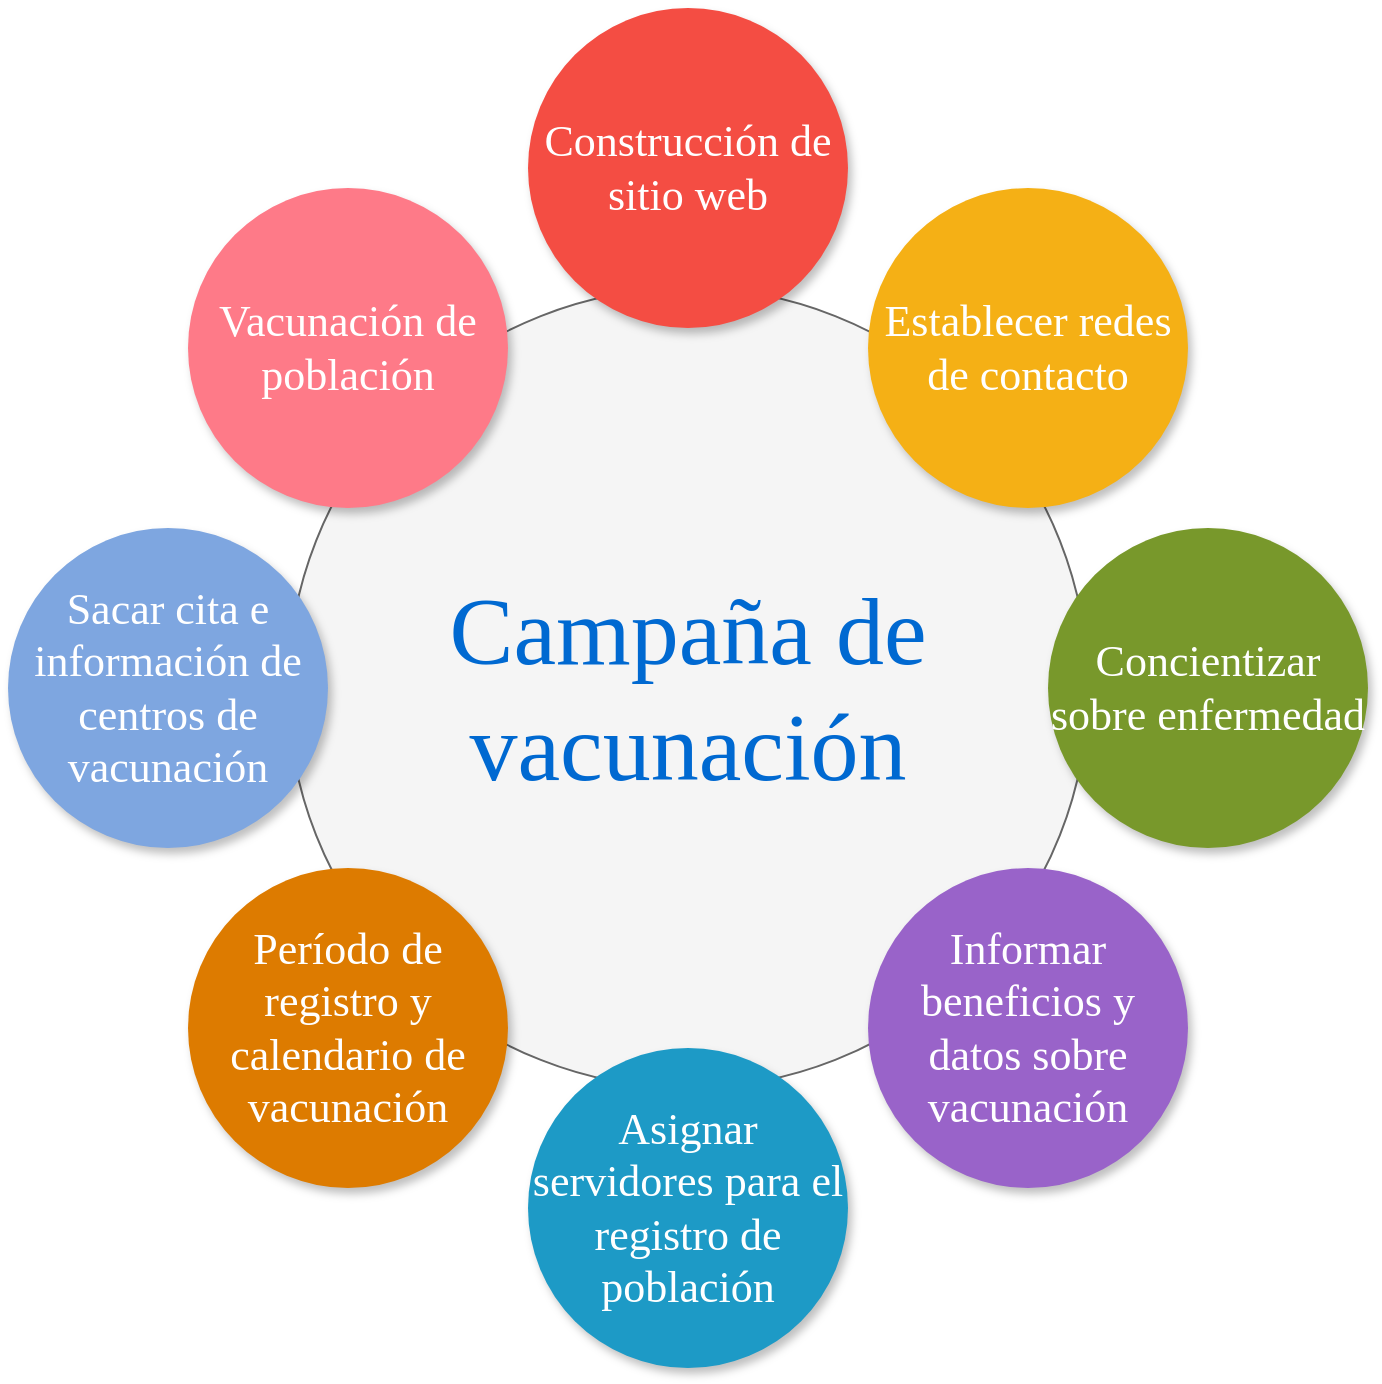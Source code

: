 <mxfile version="16.6.4" type="device"><diagram name="Page-1" id="dd472eb7-4b8b-5cd9-a60b-b15522922e76"><mxGraphModel dx="1662" dy="762" grid="1" gridSize="10" guides="1" tooltips="1" connect="1" arrows="1" fold="1" page="1" pageScale="1" pageWidth="1100" pageHeight="850" background="none" math="0" shadow="0"><root><mxCell id="0"/><mxCell id="1" parent="0"/><mxCell id="374e34682ed331ee-1" value="&lt;font style=&quot;font-size: 48px&quot; face=&quot;Tahoma&quot;&gt;Campaña de vacunación&lt;/font&gt;" style="ellipse;whiteSpace=wrap;html=1;rounded=0;shadow=0;dashed=0;comic=0;fontFamily=Verdana;fontSize=22;fontColor=#0069D1;fillColor=#f5f5f5;strokeColor=#666666;" parent="1" vertex="1"><mxGeometry x="330" y="180" width="400" height="400" as="geometry"/></mxCell><mxCell id="45236fa5f4b8e91a-1" value="&lt;font color=&quot;#ffffff&quot;&gt;Concientizar sobre enfermedad&lt;/font&gt;" style="ellipse;whiteSpace=wrap;html=1;rounded=0;shadow=1;dashed=0;comic=0;fontFamily=Verdana;fontSize=22;fontColor=#0069D1;fillColor=#78982b;strokeColor=none;" parent="1" vertex="1"><mxGeometry x="710" y="300" width="160" height="160" as="geometry"/></mxCell><mxCell id="45236fa5f4b8e91a-2" value="&lt;font color=&quot;#ffffff&quot;&gt;Asignar servidores para el registro de población&lt;/font&gt;" style="ellipse;whiteSpace=wrap;html=1;rounded=0;shadow=1;dashed=0;comic=0;fontFamily=Verdana;fontSize=22;fontColor=#0069D1;fillColor=#1d9ac6;strokeColor=none;" parent="1" vertex="1"><mxGeometry x="450" y="560" width="160" height="160" as="geometry"/></mxCell><mxCell id="45236fa5f4b8e91a-3" value="&lt;font color=&quot;#ffffff&quot;&gt;Establecer redes de contacto&lt;/font&gt;" style="ellipse;whiteSpace=wrap;html=1;rounded=0;shadow=1;dashed=0;comic=0;fontFamily=Verdana;fontSize=22;fontColor=#0069D1;fillColor=#f5b015;strokeColor=none;" parent="1" vertex="1"><mxGeometry x="620" y="130" width="160" height="160" as="geometry"/></mxCell><mxCell id="45236fa5f4b8e91a-4" value="&lt;font color=&quot;#ffffff&quot;&gt;Sacar cita e información de centros de vacunación&lt;/font&gt;" style="ellipse;whiteSpace=wrap;html=1;rounded=0;shadow=1;dashed=0;comic=0;fontFamily=Verdana;fontSize=22;fontColor=#0069D1;fillColor=#7EA6E0;strokeColor=none;" parent="1" vertex="1"><mxGeometry x="190" y="300" width="160" height="160" as="geometry"/></mxCell><mxCell id="45236fa5f4b8e91a-5" value="&lt;font color=&quot;#ffffff&quot;&gt;Vacunación de población&lt;/font&gt;" style="ellipse;whiteSpace=wrap;html=1;rounded=0;shadow=1;dashed=0;comic=0;fontFamily=Verdana;fontSize=22;fontColor=#0069D1;fillColor=#fe7a88;strokeColor=none;" parent="1" vertex="1"><mxGeometry x="280" y="130" width="160" height="160" as="geometry"/></mxCell><mxCell id="45236fa5f4b8e91a-6" value="&lt;font color=&quot;#ffffff&quot;&gt;Informar beneficios y datos sobre vacunación&lt;/font&gt;" style="ellipse;whiteSpace=wrap;html=1;rounded=0;shadow=1;dashed=0;comic=0;fontFamily=Verdana;fontSize=22;fontColor=#0069D1;fillColor=#9963c9;strokeColor=none;" parent="1" vertex="1"><mxGeometry x="620" y="470" width="160" height="160" as="geometry"/></mxCell><mxCell id="45236fa5f4b8e91a-7" value="&lt;font color=&quot;#ffffff&quot;&gt;Construcción de sitio web&lt;/font&gt;" style="ellipse;whiteSpace=wrap;html=1;rounded=0;shadow=1;dashed=0;comic=0;fontFamily=Verdana;fontSize=22;fontColor=#0069D1;fillColor=#f44d43;strokeColor=none;" parent="1" vertex="1"><mxGeometry x="450" y="40" width="160" height="160" as="geometry"/></mxCell><mxCell id="45236fa5f4b8e91a-8" value="&lt;font color=&quot;#ffffff&quot;&gt;Período de registro y calendario de vacunación&lt;/font&gt;" style="ellipse;whiteSpace=wrap;html=1;rounded=0;shadow=1;dashed=0;comic=0;fontFamily=Verdana;fontSize=22;fontColor=#0069D1;fillColor=#dd7b00;strokeColor=none;" parent="1" vertex="1"><mxGeometry x="280" y="470" width="160" height="160" as="geometry"/></mxCell></root></mxGraphModel></diagram></mxfile>